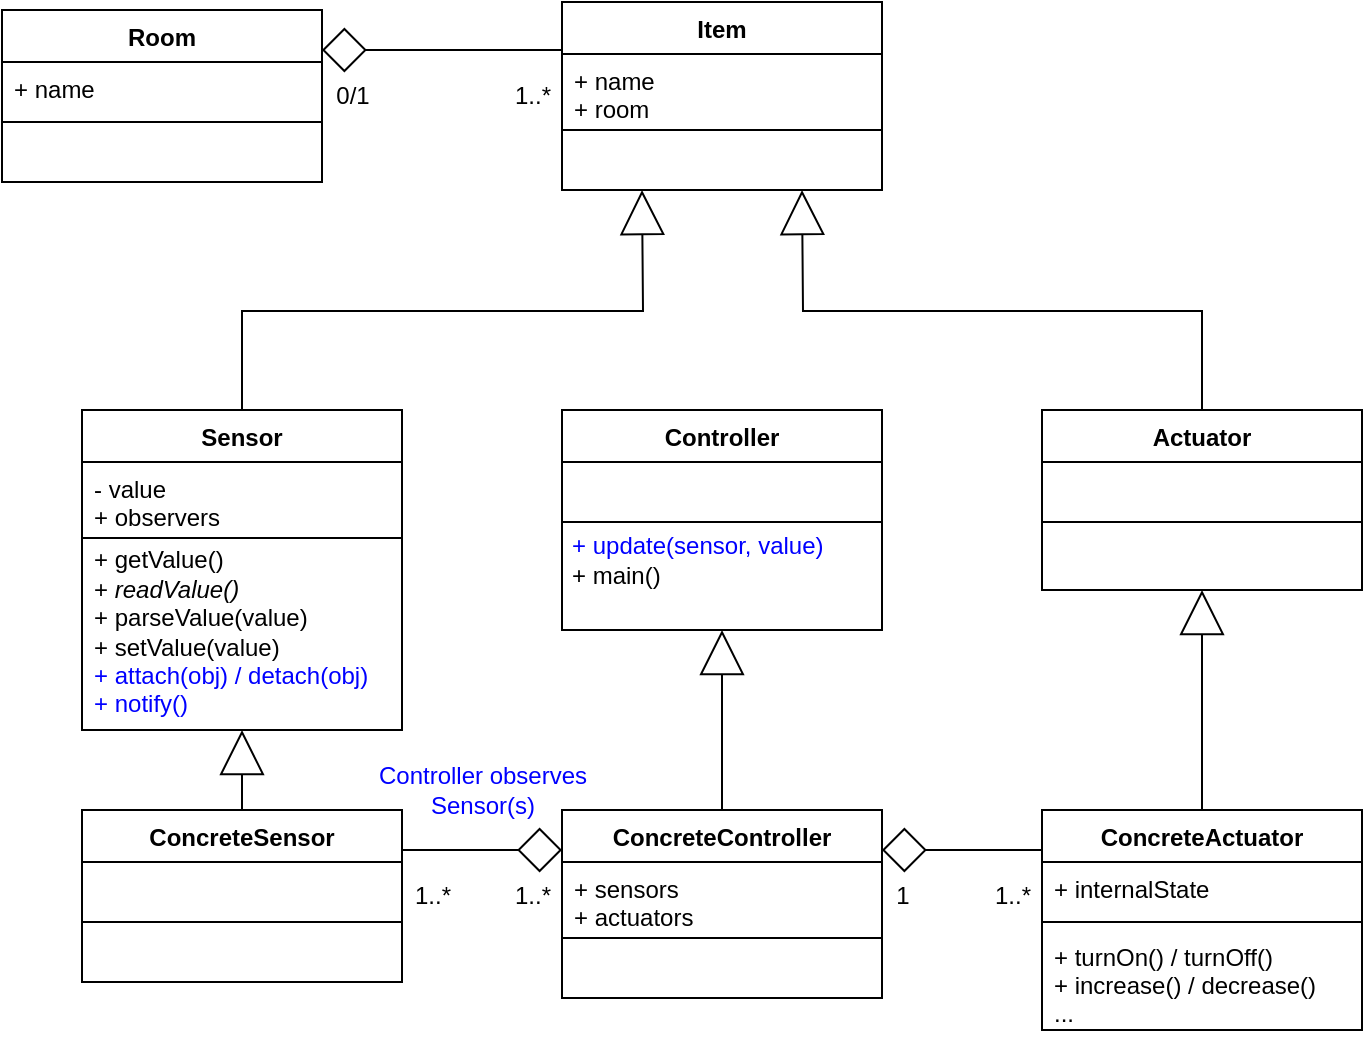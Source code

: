 <mxfile version="12.6.2" type="device"><diagram id="W18nm5E1FpkyDdzPc8ja" name="Page-1"><mxGraphModel dx="716" dy="381" grid="1" gridSize="10" guides="1" tooltips="1" connect="1" arrows="1" fold="1" page="1" pageScale="1" pageWidth="850" pageHeight="1100" math="0" shadow="0"><root><mxCell id="0"/><mxCell id="1" parent="0"/><mxCell id="dr7_u_UMzAwsVdH4OxcO-1" style="edgeStyle=orthogonalEdgeStyle;rounded=0;orthogonalLoop=1;jettySize=auto;html=1;exitX=0.5;exitY=0;exitDx=0;exitDy=0;startArrow=none;startFill=0;startSize=20;endArrow=block;endFill=0;endSize=20;" edge="1" parent="1" source="dr7_u_UMzAwsVdH4OxcO-2"><mxGeometry relative="1" as="geometry"><mxPoint x="320" y="94" as="targetPoint"/></mxGeometry></mxCell><mxCell id="dr7_u_UMzAwsVdH4OxcO-2" value="Sensor" style="swimlane;fontStyle=1;align=center;verticalAlign=top;childLayout=stackLayout;horizontal=1;startSize=26;horizontalStack=0;resizeParent=1;resizeParentMax=0;resizeLast=0;collapsible=1;marginBottom=0;" vertex="1" parent="1"><mxGeometry x="40" y="204" width="160" height="160" as="geometry"/></mxCell><mxCell id="dr7_u_UMzAwsVdH4OxcO-3" value="- value&#xA;+ observers&#xA;" style="text;strokeColor=none;fillColor=none;align=left;verticalAlign=top;spacingLeft=4;spacingRight=4;overflow=hidden;rotatable=0;points=[[0,0.5],[1,0.5]];portConstraint=eastwest;" vertex="1" parent="dr7_u_UMzAwsVdH4OxcO-2"><mxGeometry y="26" width="160" height="34" as="geometry"/></mxCell><mxCell id="dr7_u_UMzAwsVdH4OxcO-4" value="" style="line;strokeWidth=1;fillColor=none;align=left;verticalAlign=middle;spacingTop=-1;spacingLeft=3;spacingRight=3;rotatable=0;labelPosition=right;points=[];portConstraint=eastwest;" vertex="1" parent="dr7_u_UMzAwsVdH4OxcO-2"><mxGeometry y="60" width="160" height="8" as="geometry"/></mxCell><mxCell id="dr7_u_UMzAwsVdH4OxcO-5" value="&#xA;" style="text;strokeColor=none;fillColor=none;align=left;verticalAlign=top;spacingLeft=4;spacingRight=4;overflow=hidden;rotatable=0;points=[[0,0.5],[1,0.5]];portConstraint=eastwest;" vertex="1" parent="dr7_u_UMzAwsVdH4OxcO-2"><mxGeometry y="68" width="160" height="92" as="geometry"/></mxCell><mxCell id="dr7_u_UMzAwsVdH4OxcO-6" style="edgeStyle=orthogonalEdgeStyle;rounded=0;orthogonalLoop=1;jettySize=auto;html=1;exitX=0.5;exitY=0;exitDx=0;exitDy=0;startArrow=none;startFill=0;startSize=20;endArrow=block;endFill=0;endSize=20;" edge="1" parent="1" source="dr7_u_UMzAwsVdH4OxcO-7"><mxGeometry relative="1" as="geometry"><mxPoint x="400" y="94" as="targetPoint"/></mxGeometry></mxCell><mxCell id="dr7_u_UMzAwsVdH4OxcO-7" value="Actuator" style="swimlane;fontStyle=1;align=center;verticalAlign=top;childLayout=stackLayout;horizontal=1;startSize=26;horizontalStack=0;resizeParent=1;resizeParentMax=0;resizeLast=0;collapsible=1;marginBottom=0;" vertex="1" parent="1"><mxGeometry x="520" y="204" width="160" height="90" as="geometry"/></mxCell><mxCell id="dr7_u_UMzAwsVdH4OxcO-8" value="&#xA;" style="text;strokeColor=none;fillColor=none;align=left;verticalAlign=top;spacingLeft=4;spacingRight=4;overflow=hidden;rotatable=0;points=[[0,0.5],[1,0.5]];portConstraint=eastwest;" vertex="1" parent="dr7_u_UMzAwsVdH4OxcO-7"><mxGeometry y="26" width="160" height="26" as="geometry"/></mxCell><mxCell id="dr7_u_UMzAwsVdH4OxcO-9" value="" style="line;strokeWidth=1;fillColor=none;align=left;verticalAlign=middle;spacingTop=-1;spacingLeft=3;spacingRight=3;rotatable=0;labelPosition=right;points=[];portConstraint=eastwest;" vertex="1" parent="dr7_u_UMzAwsVdH4OxcO-7"><mxGeometry y="52" width="160" height="8" as="geometry"/></mxCell><mxCell id="dr7_u_UMzAwsVdH4OxcO-10" value="&#xA;" style="text;strokeColor=none;fillColor=none;align=left;verticalAlign=top;spacingLeft=4;spacingRight=4;overflow=hidden;rotatable=0;points=[[0,0.5],[1,0.5]];portConstraint=eastwest;" vertex="1" parent="dr7_u_UMzAwsVdH4OxcO-7"><mxGeometry y="60" width="160" height="30" as="geometry"/></mxCell><mxCell id="dr7_u_UMzAwsVdH4OxcO-11" value="Item" style="swimlane;fontStyle=1;align=center;verticalAlign=top;childLayout=stackLayout;horizontal=1;startSize=26;horizontalStack=0;resizeParent=1;resizeParentMax=0;resizeLast=0;collapsible=1;marginBottom=0;" vertex="1" parent="1"><mxGeometry x="280" width="160" height="94" as="geometry"/></mxCell><mxCell id="dr7_u_UMzAwsVdH4OxcO-12" value="+ name&#xA;+ room&#xA;" style="text;strokeColor=none;fillColor=none;align=left;verticalAlign=top;spacingLeft=4;spacingRight=4;overflow=hidden;rotatable=0;points=[[0,0.5],[1,0.5]];portConstraint=eastwest;" vertex="1" parent="dr7_u_UMzAwsVdH4OxcO-11"><mxGeometry y="26" width="160" height="34" as="geometry"/></mxCell><mxCell id="dr7_u_UMzAwsVdH4OxcO-13" value="" style="line;strokeWidth=1;fillColor=none;align=left;verticalAlign=middle;spacingTop=-1;spacingLeft=3;spacingRight=3;rotatable=0;labelPosition=right;points=[];portConstraint=eastwest;" vertex="1" parent="dr7_u_UMzAwsVdH4OxcO-11"><mxGeometry y="60" width="160" height="8" as="geometry"/></mxCell><mxCell id="dr7_u_UMzAwsVdH4OxcO-14" value="&#xA;" style="text;strokeColor=none;fillColor=none;align=left;verticalAlign=top;spacingLeft=4;spacingRight=4;overflow=hidden;rotatable=0;points=[[0,0.5],[1,0.5]];portConstraint=eastwest;" vertex="1" parent="dr7_u_UMzAwsVdH4OxcO-11"><mxGeometry y="68" width="160" height="26" as="geometry"/></mxCell><mxCell id="dr7_u_UMzAwsVdH4OxcO-15" value="Room" style="swimlane;fontStyle=1;align=center;verticalAlign=top;childLayout=stackLayout;horizontal=1;startSize=26;horizontalStack=0;resizeParent=1;resizeParentMax=0;resizeLast=0;collapsible=1;marginBottom=0;" vertex="1" parent="1"><mxGeometry y="4" width="160" height="86" as="geometry"/></mxCell><mxCell id="dr7_u_UMzAwsVdH4OxcO-16" value="+ name" style="text;strokeColor=none;fillColor=none;align=left;verticalAlign=top;spacingLeft=4;spacingRight=4;overflow=hidden;rotatable=0;points=[[0,0.5],[1,0.5]];portConstraint=eastwest;" vertex="1" parent="dr7_u_UMzAwsVdH4OxcO-15"><mxGeometry y="26" width="160" height="26" as="geometry"/></mxCell><mxCell id="dr7_u_UMzAwsVdH4OxcO-17" value="" style="line;strokeWidth=1;fillColor=none;align=left;verticalAlign=middle;spacingTop=-1;spacingLeft=3;spacingRight=3;rotatable=0;labelPosition=right;points=[];portConstraint=eastwest;" vertex="1" parent="dr7_u_UMzAwsVdH4OxcO-15"><mxGeometry y="52" width="160" height="8" as="geometry"/></mxCell><mxCell id="dr7_u_UMzAwsVdH4OxcO-18" value="&#xA;" style="text;strokeColor=none;fillColor=none;align=left;verticalAlign=top;spacingLeft=4;spacingRight=4;overflow=hidden;rotatable=0;points=[[0,0.5],[1,0.5]];portConstraint=eastwest;" vertex="1" parent="dr7_u_UMzAwsVdH4OxcO-15"><mxGeometry y="60" width="160" height="26" as="geometry"/></mxCell><mxCell id="dr7_u_UMzAwsVdH4OxcO-19" style="edgeStyle=orthogonalEdgeStyle;rounded=0;orthogonalLoop=1;jettySize=auto;html=1;exitX=0.5;exitY=0;exitDx=0;exitDy=0;startArrow=none;startFill=0;startSize=20;endArrow=block;endFill=0;endSize=20;" edge="1" parent="1" source="dr7_u_UMzAwsVdH4OxcO-20"><mxGeometry relative="1" as="geometry"><mxPoint x="120" y="364" as="targetPoint"/></mxGeometry></mxCell><mxCell id="dr7_u_UMzAwsVdH4OxcO-20" value="ConcreteSensor" style="swimlane;fontStyle=1;align=center;verticalAlign=top;childLayout=stackLayout;horizontal=1;startSize=26;horizontalStack=0;resizeParent=1;resizeParentMax=0;resizeLast=0;collapsible=1;marginBottom=0;" vertex="1" parent="1"><mxGeometry x="40" y="404" width="160" height="86" as="geometry"/></mxCell><mxCell id="dr7_u_UMzAwsVdH4OxcO-21" value="&#xA;" style="text;strokeColor=none;fillColor=none;align=left;verticalAlign=top;spacingLeft=4;spacingRight=4;overflow=hidden;rotatable=0;points=[[0,0.5],[1,0.5]];portConstraint=eastwest;" vertex="1" parent="dr7_u_UMzAwsVdH4OxcO-20"><mxGeometry y="26" width="160" height="26" as="geometry"/></mxCell><mxCell id="dr7_u_UMzAwsVdH4OxcO-22" value="" style="line;strokeWidth=1;fillColor=none;align=left;verticalAlign=middle;spacingTop=-1;spacingLeft=3;spacingRight=3;rotatable=0;labelPosition=right;points=[];portConstraint=eastwest;" vertex="1" parent="dr7_u_UMzAwsVdH4OxcO-20"><mxGeometry y="52" width="160" height="8" as="geometry"/></mxCell><mxCell id="dr7_u_UMzAwsVdH4OxcO-23" value="&#xA;" style="text;strokeColor=none;fillColor=none;align=left;verticalAlign=top;spacingLeft=4;spacingRight=4;overflow=hidden;rotatable=0;points=[[0,0.5],[1,0.5]];portConstraint=eastwest;" vertex="1" parent="dr7_u_UMzAwsVdH4OxcO-20"><mxGeometry y="60" width="160" height="26" as="geometry"/></mxCell><mxCell id="dr7_u_UMzAwsVdH4OxcO-24" style="edgeStyle=orthogonalEdgeStyle;rounded=0;orthogonalLoop=1;jettySize=auto;html=1;exitX=0.5;exitY=0;exitDx=0;exitDy=0;startArrow=none;startFill=0;startSize=20;endArrow=block;endFill=0;endSize=20;" edge="1" parent="1" source="dr7_u_UMzAwsVdH4OxcO-25"><mxGeometry relative="1" as="geometry"><mxPoint x="600" y="294" as="targetPoint"/></mxGeometry></mxCell><mxCell id="dr7_u_UMzAwsVdH4OxcO-25" value="ConcreteActuator" style="swimlane;fontStyle=1;align=center;verticalAlign=top;childLayout=stackLayout;horizontal=1;startSize=26;horizontalStack=0;resizeParent=1;resizeParentMax=0;resizeLast=0;collapsible=1;marginBottom=0;" vertex="1" parent="1"><mxGeometry x="520" y="404" width="160" height="110" as="geometry"/></mxCell><mxCell id="dr7_u_UMzAwsVdH4OxcO-26" value="+ internalState" style="text;strokeColor=none;fillColor=none;align=left;verticalAlign=top;spacingLeft=4;spacingRight=4;overflow=hidden;rotatable=0;points=[[0,0.5],[1,0.5]];portConstraint=eastwest;" vertex="1" parent="dr7_u_UMzAwsVdH4OxcO-25"><mxGeometry y="26" width="160" height="26" as="geometry"/></mxCell><mxCell id="dr7_u_UMzAwsVdH4OxcO-27" value="" style="line;strokeWidth=1;fillColor=none;align=left;verticalAlign=middle;spacingTop=-1;spacingLeft=3;spacingRight=3;rotatable=0;labelPosition=right;points=[];portConstraint=eastwest;" vertex="1" parent="dr7_u_UMzAwsVdH4OxcO-25"><mxGeometry y="52" width="160" height="8" as="geometry"/></mxCell><mxCell id="dr7_u_UMzAwsVdH4OxcO-28" value="+ turnOn() / turnOff()&#xA;+ increase() / decrease()&#xA;...&#xA;" style="text;strokeColor=none;fillColor=none;align=left;verticalAlign=top;spacingLeft=4;spacingRight=4;overflow=hidden;rotatable=0;points=[[0,0.5],[1,0.5]];portConstraint=eastwest;" vertex="1" parent="dr7_u_UMzAwsVdH4OxcO-25"><mxGeometry y="60" width="160" height="50" as="geometry"/></mxCell><mxCell id="dr7_u_UMzAwsVdH4OxcO-29" value="Controller" style="swimlane;fontStyle=1;align=center;verticalAlign=top;childLayout=stackLayout;horizontal=1;startSize=26;horizontalStack=0;resizeParent=1;resizeParentMax=0;resizeLast=0;collapsible=1;marginBottom=0;" vertex="1" parent="1"><mxGeometry x="280" y="204" width="160" height="110" as="geometry"/></mxCell><mxCell id="dr7_u_UMzAwsVdH4OxcO-30" value="&#xA;" style="text;strokeColor=none;fillColor=none;align=left;verticalAlign=top;spacingLeft=4;spacingRight=4;overflow=hidden;rotatable=0;points=[[0,0.5],[1,0.5]];portConstraint=eastwest;" vertex="1" parent="dr7_u_UMzAwsVdH4OxcO-29"><mxGeometry y="26" width="160" height="26" as="geometry"/></mxCell><mxCell id="dr7_u_UMzAwsVdH4OxcO-31" value="" style="line;strokeWidth=1;fillColor=none;align=left;verticalAlign=middle;spacingTop=-1;spacingLeft=3;spacingRight=3;rotatable=0;labelPosition=right;points=[];portConstraint=eastwest;" vertex="1" parent="dr7_u_UMzAwsVdH4OxcO-29"><mxGeometry y="52" width="160" height="8" as="geometry"/></mxCell><mxCell id="dr7_u_UMzAwsVdH4OxcO-32" value="&#xA;" style="text;strokeColor=none;fillColor=none;align=left;verticalAlign=top;spacingLeft=4;spacingRight=4;overflow=hidden;rotatable=0;points=[[0,0.5],[1,0.5]];portConstraint=eastwest;fontStyle=2;fontColor=#0000FF;" vertex="1" parent="dr7_u_UMzAwsVdH4OxcO-29"><mxGeometry y="60" width="160" height="50" as="geometry"/></mxCell><mxCell id="dr7_u_UMzAwsVdH4OxcO-33" style="edgeStyle=orthogonalEdgeStyle;rounded=0;orthogonalLoop=1;jettySize=auto;html=1;exitX=0.5;exitY=0;exitDx=0;exitDy=0;startArrow=none;startFill=0;startSize=20;endArrow=block;endFill=0;endSize=20;" edge="1" parent="1" source="dr7_u_UMzAwsVdH4OxcO-35"><mxGeometry relative="1" as="geometry"><mxPoint x="360" y="314" as="targetPoint"/></mxGeometry></mxCell><mxCell id="dr7_u_UMzAwsVdH4OxcO-34" style="edgeStyle=orthogonalEdgeStyle;rounded=0;orthogonalLoop=1;jettySize=auto;html=1;startArrow=diamond;startFill=0;startSize=20;endArrow=none;endFill=0;endSize=20;" edge="1" parent="1"><mxGeometry relative="1" as="geometry"><mxPoint x="280" y="424" as="sourcePoint"/><mxPoint x="200" y="424" as="targetPoint"/></mxGeometry></mxCell><mxCell id="dr7_u_UMzAwsVdH4OxcO-35" value="ConcreteController" style="swimlane;fontStyle=1;align=center;verticalAlign=top;childLayout=stackLayout;horizontal=1;startSize=26;horizontalStack=0;resizeParent=1;resizeParentMax=0;resizeLast=0;collapsible=1;marginBottom=0;" vertex="1" parent="1"><mxGeometry x="280" y="404" width="160" height="94" as="geometry"/></mxCell><mxCell id="dr7_u_UMzAwsVdH4OxcO-36" value="+ sensors&#xA;+ actuators&#xA;" style="text;strokeColor=none;fillColor=none;align=left;verticalAlign=top;spacingLeft=4;spacingRight=4;overflow=hidden;rotatable=0;points=[[0,0.5],[1,0.5]];portConstraint=eastwest;" vertex="1" parent="dr7_u_UMzAwsVdH4OxcO-35"><mxGeometry y="26" width="160" height="34" as="geometry"/></mxCell><mxCell id="dr7_u_UMzAwsVdH4OxcO-37" value="" style="line;strokeWidth=1;fillColor=none;align=left;verticalAlign=middle;spacingTop=-1;spacingLeft=3;spacingRight=3;rotatable=0;labelPosition=right;points=[];portConstraint=eastwest;" vertex="1" parent="dr7_u_UMzAwsVdH4OxcO-35"><mxGeometry y="60" width="160" height="8" as="geometry"/></mxCell><mxCell id="dr7_u_UMzAwsVdH4OxcO-38" value="&#xA;" style="text;strokeColor=none;fillColor=none;align=left;verticalAlign=top;spacingLeft=4;spacingRight=4;overflow=hidden;rotatable=0;points=[[0,0.5],[1,0.5]];portConstraint=eastwest;" vertex="1" parent="dr7_u_UMzAwsVdH4OxcO-35"><mxGeometry y="68" width="160" height="26" as="geometry"/></mxCell><mxCell id="dr7_u_UMzAwsVdH4OxcO-39" style="rounded=0;orthogonalLoop=1;jettySize=auto;html=1;startArrow=diamond;startFill=0;endArrow=none;endFill=0;startSize=20;" edge="1" parent="1"><mxGeometry relative="1" as="geometry"><mxPoint x="160" y="24" as="sourcePoint"/><mxPoint x="280" y="24" as="targetPoint"/></mxGeometry></mxCell><mxCell id="dr7_u_UMzAwsVdH4OxcO-41" style="edgeStyle=orthogonalEdgeStyle;rounded=0;orthogonalLoop=1;jettySize=auto;html=1;startArrow=diamond;startFill=0;startSize=20;endArrow=none;endFill=0;endSize=20;" edge="1" parent="1"><mxGeometry relative="1" as="geometry"><mxPoint x="440" y="424" as="sourcePoint"/><mxPoint x="520" y="424" as="targetPoint"/></mxGeometry></mxCell><mxCell id="dr7_u_UMzAwsVdH4OxcO-42" value="&lt;div&gt;&lt;font color=&quot;#0000FF&quot;&gt;Controller observes&lt;/font&gt;&lt;/div&gt;&lt;div&gt;&lt;font color=&quot;#0000FF&quot;&gt;Sensor(s)&lt;/font&gt;&lt;/div&gt;" style="text;html=1;align=center;verticalAlign=middle;resizable=0;points=[];autosize=1;" vertex="1" parent="1"><mxGeometry x="180" y="379" width="120" height="30" as="geometry"/></mxCell><mxCell id="dr7_u_UMzAwsVdH4OxcO-43" value="0/1" style="text;html=1;align=center;verticalAlign=middle;resizable=0;points=[];autosize=1;" vertex="1" parent="1"><mxGeometry x="160" y="37" width="30" height="20" as="geometry"/></mxCell><mxCell id="dr7_u_UMzAwsVdH4OxcO-44" value="1..*" style="text;html=1;align=center;verticalAlign=middle;resizable=0;points=[];autosize=1;" vertex="1" parent="1"><mxGeometry x="250" y="37" width="30" height="20" as="geometry"/></mxCell><mxCell id="dr7_u_UMzAwsVdH4OxcO-45" value="1..*" style="text;html=1;align=center;verticalAlign=middle;resizable=0;points=[];autosize=1;" vertex="1" parent="1"><mxGeometry x="200" y="437" width="30" height="20" as="geometry"/></mxCell><mxCell id="dr7_u_UMzAwsVdH4OxcO-46" value="1..*" style="text;html=1;align=center;verticalAlign=middle;resizable=0;points=[];autosize=1;" vertex="1" parent="1"><mxGeometry x="250" y="437" width="30" height="20" as="geometry"/></mxCell><mxCell id="dr7_u_UMzAwsVdH4OxcO-47" value="1" style="text;html=1;align=center;verticalAlign=middle;resizable=0;points=[];autosize=1;" vertex="1" parent="1"><mxGeometry x="440" y="437" width="20" height="20" as="geometry"/></mxCell><mxCell id="dr7_u_UMzAwsVdH4OxcO-48" value="1..*" style="text;html=1;align=center;verticalAlign=middle;resizable=0;points=[];autosize=1;" vertex="1" parent="1"><mxGeometry x="490" y="437" width="30" height="20" as="geometry"/></mxCell><mxCell id="dr7_u_UMzAwsVdH4OxcO-49" value="&lt;div align=&quot;left&quot;&gt;&lt;font color=&quot;#000000&quot;&gt;+ getValue()&lt;br&gt;+ &lt;i&gt;readValue()&lt;/i&gt;&lt;br&gt;+ parseValue(value)&lt;br&gt;+ setValue(value)&lt;br&gt;&lt;font color=&quot;#0000FF&quot;&gt;+ attach(obj) / detach(obj)&lt;br&gt;+ notify()&lt;/font&gt;&lt;/font&gt;&lt;br&gt;&lt;/div&gt;" style="text;html=1;align=left;verticalAlign=middle;resizable=0;points=[];autosize=1;fontColor=#0000FF;" vertex="1" parent="1"><mxGeometry x="44" y="270" width="150" height="90" as="geometry"/></mxCell><mxCell id="dr7_u_UMzAwsVdH4OxcO-51" value="&lt;div align=&quot;left&quot;&gt;+ update(sensor, value)&lt;br&gt;&lt;font color=&quot;#000000&quot;&gt;+ main()&lt;/font&gt;&lt;/div&gt;" style="text;html=1;align=left;verticalAlign=middle;resizable=0;points=[];autosize=1;fontColor=#0000FF;" vertex="1" parent="1"><mxGeometry x="283" y="264" width="140" height="30" as="geometry"/></mxCell></root></mxGraphModel></diagram></mxfile>